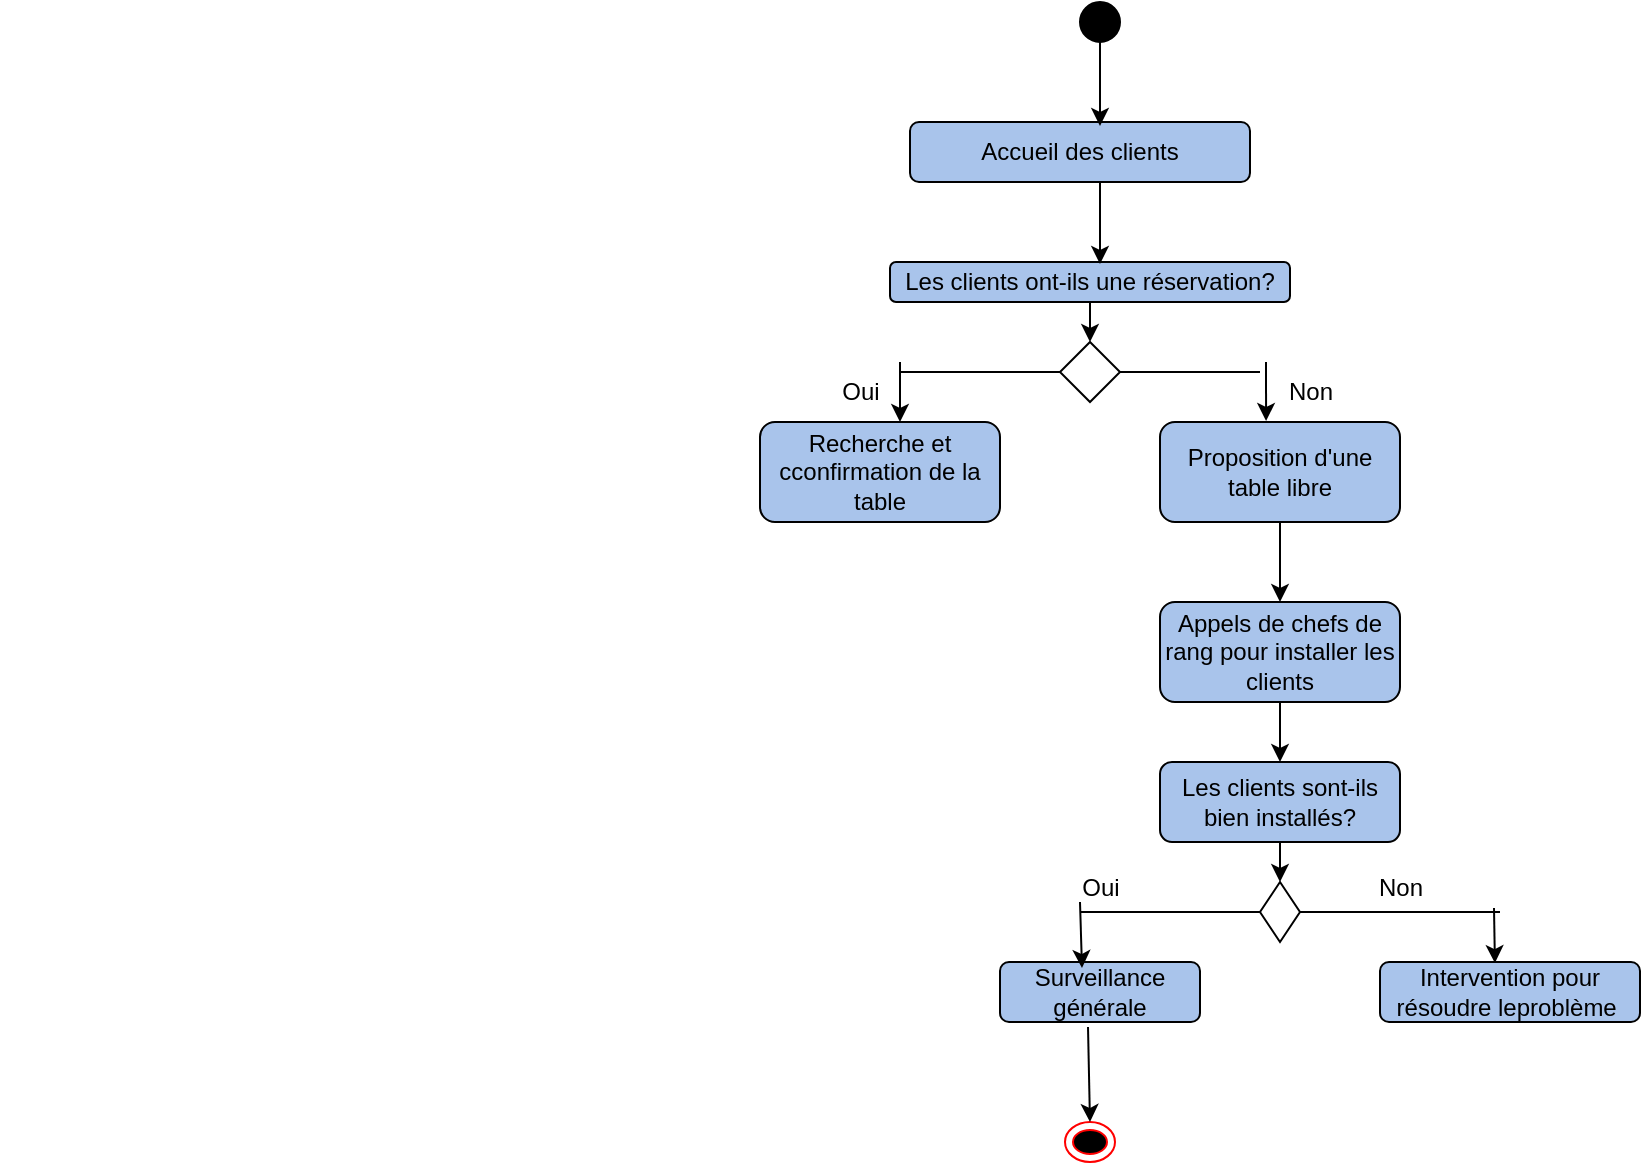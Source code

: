 <mxfile version="24.7.17">
  <diagram name="Page-1" id="i1iN9GN_aKG6pzG3Y_xW">
    <mxGraphModel dx="1034" dy="1688" grid="1" gridSize="10" guides="1" tooltips="1" connect="1" arrows="1" fold="1" page="1" pageScale="1" pageWidth="827" pageHeight="1169" math="0" shadow="0">
      <root>
        <mxCell id="0" />
        <mxCell id="1" parent="0" />
        <mxCell id="Ug6va1SF2czdXn-ihDru-2" value="&lt;div&gt;&lt;div&gt;&lt;br&gt;&lt;/div&gt;&lt;/div&gt;" style="text;html=1;align=center;verticalAlign=middle;resizable=0;points=[];autosize=1;strokeColor=none;fillColor=none;" vertex="1" parent="1">
          <mxGeometry x="80" y="48" width="20" height="30" as="geometry" />
        </mxCell>
        <mxCell id="Ug6va1SF2czdXn-ihDru-3" value="Accueil des clients" style="rounded=1;whiteSpace=wrap;html=1;fillColor=#A9C4EB;" vertex="1" parent="1">
          <mxGeometry x="535" y="-120" width="170" height="30" as="geometry" />
        </mxCell>
        <mxCell id="Ug6va1SF2czdXn-ihDru-5" value="Les clients ont-ils une réservation?" style="rounded=1;whiteSpace=wrap;html=1;fillColor=#A9C4EB;" vertex="1" parent="1">
          <mxGeometry x="525" y="-50" width="200" height="20" as="geometry" />
        </mxCell>
        <mxCell id="Ug6va1SF2czdXn-ihDru-6" value="Recherche et cconfirmation de la table" style="rounded=1;whiteSpace=wrap;html=1;fillColor=#A9C4EB;" vertex="1" parent="1">
          <mxGeometry x="460" y="30" width="120" height="50" as="geometry" />
        </mxCell>
        <mxCell id="Ug6va1SF2czdXn-ihDru-7" value="Proposition d&#39;une table libre" style="rounded=1;whiteSpace=wrap;html=1;fillColor=#A9C4EB;" vertex="1" parent="1">
          <mxGeometry x="660" y="30" width="120" height="50" as="geometry" />
        </mxCell>
        <mxCell id="Ug6va1SF2czdXn-ihDru-8" value="" style="rhombus;whiteSpace=wrap;html=1;" vertex="1" parent="1">
          <mxGeometry x="610" y="-10" width="30" height="30" as="geometry" />
        </mxCell>
        <mxCell id="Ug6va1SF2czdXn-ihDru-9" value="" style="endArrow=none;html=1;rounded=0;exitX=1;exitY=0.5;exitDx=0;exitDy=0;" edge="1" parent="1" source="Ug6va1SF2czdXn-ihDru-8">
          <mxGeometry width="50" height="50" relative="1" as="geometry">
            <mxPoint x="650" y="10" as="sourcePoint" />
            <mxPoint x="710" y="5" as="targetPoint" />
          </mxGeometry>
        </mxCell>
        <mxCell id="Ug6va1SF2czdXn-ihDru-10" value="" style="endArrow=none;html=1;rounded=0;entryX=0;entryY=0.5;entryDx=0;entryDy=0;" edge="1" parent="1" target="Ug6va1SF2czdXn-ihDru-8">
          <mxGeometry width="50" height="50" relative="1" as="geometry">
            <mxPoint x="530" y="5" as="sourcePoint" />
            <mxPoint x="500" as="targetPoint" />
          </mxGeometry>
        </mxCell>
        <mxCell id="Ug6va1SF2czdXn-ihDru-11" value="" style="endArrow=classic;html=1;rounded=0;" edge="1" parent="1">
          <mxGeometry width="50" height="50" relative="1" as="geometry">
            <mxPoint x="530" y="10" as="sourcePoint" />
            <mxPoint x="530" y="30" as="targetPoint" />
            <Array as="points">
              <mxPoint x="530" />
              <mxPoint x="530" y="10" />
            </Array>
          </mxGeometry>
        </mxCell>
        <mxCell id="Ug6va1SF2czdXn-ihDru-12" value="" style="endArrow=classic;html=1;rounded=0;entryX=0.442;entryY=-0.01;entryDx=0;entryDy=0;entryPerimeter=0;" edge="1" parent="1" target="Ug6va1SF2czdXn-ihDru-7">
          <mxGeometry width="50" height="50" relative="1" as="geometry">
            <mxPoint x="713" as="sourcePoint" />
            <mxPoint x="750" y="-40" as="targetPoint" />
          </mxGeometry>
        </mxCell>
        <mxCell id="Ug6va1SF2czdXn-ihDru-15" value="Appels de chefs de rang pour installer les clients" style="rounded=1;whiteSpace=wrap;html=1;fillColor=#A9C4EB;" vertex="1" parent="1">
          <mxGeometry x="660" y="120" width="120" height="50" as="geometry" />
        </mxCell>
        <mxCell id="Ug6va1SF2czdXn-ihDru-16" value="Les clients sont-ils bien installés?" style="rounded=1;whiteSpace=wrap;html=1;fillColor=#A9C4EB;" vertex="1" parent="1">
          <mxGeometry x="660" y="200" width="120" height="40" as="geometry" />
        </mxCell>
        <mxCell id="Ug6va1SF2czdXn-ihDru-17" value="Surveillance générale" style="rounded=1;whiteSpace=wrap;html=1;fillColor=#A9C4EB;" vertex="1" parent="1">
          <mxGeometry x="580" y="300" width="100" height="30" as="geometry" />
        </mxCell>
        <mxCell id="Ug6va1SF2czdXn-ihDru-18" value="Intervention pour résoudre leproblème&amp;nbsp;" style="rounded=1;whiteSpace=wrap;html=1;fillColor=#A9C4EB;" vertex="1" parent="1">
          <mxGeometry x="770" y="300" width="130" height="30" as="geometry" />
        </mxCell>
        <mxCell id="Ug6va1SF2czdXn-ihDru-19" value="" style="rhombus;whiteSpace=wrap;html=1;" vertex="1" parent="1">
          <mxGeometry x="710" y="260" width="20" height="30" as="geometry" />
        </mxCell>
        <mxCell id="Ug6va1SF2czdXn-ihDru-20" value="" style="endArrow=classic;html=1;rounded=0;entryX=0.5;entryY=0;entryDx=0;entryDy=0;" edge="1" parent="1" target="Ug6va1SF2czdXn-ihDru-19">
          <mxGeometry width="50" height="50" relative="1" as="geometry">
            <mxPoint x="720" y="240" as="sourcePoint" />
            <mxPoint x="770" y="190" as="targetPoint" />
          </mxGeometry>
        </mxCell>
        <mxCell id="Ug6va1SF2czdXn-ihDru-21" value="" style="endArrow=classic;html=1;rounded=0;exitX=1;exitY=0.5;exitDx=0;exitDy=0;entryX=0.442;entryY=0.017;entryDx=0;entryDy=0;entryPerimeter=0;" edge="1" parent="1" target="Ug6va1SF2czdXn-ihDru-18">
          <mxGeometry width="50" height="50" relative="1" as="geometry">
            <mxPoint x="827" y="273" as="sourcePoint" />
            <mxPoint x="897" y="228" as="targetPoint" />
          </mxGeometry>
        </mxCell>
        <mxCell id="Ug6va1SF2czdXn-ihDru-22" value="" style="endArrow=classic;html=1;rounded=0;entryX=0.41;entryY=0.1;entryDx=0;entryDy=0;entryPerimeter=0;" edge="1" parent="1" target="Ug6va1SF2czdXn-ihDru-17">
          <mxGeometry width="50" height="50" relative="1" as="geometry">
            <mxPoint x="620" y="270" as="sourcePoint" />
            <mxPoint x="420" y="230" as="targetPoint" />
          </mxGeometry>
        </mxCell>
        <mxCell id="Ug6va1SF2czdXn-ihDru-23" value="" style="endArrow=none;html=1;rounded=0;exitX=1;exitY=0.5;exitDx=0;exitDy=0;" edge="1" parent="1" source="Ug6va1SF2czdXn-ihDru-19">
          <mxGeometry width="50" height="50" relative="1" as="geometry">
            <mxPoint x="750" y="280" as="sourcePoint" />
            <mxPoint x="830" y="275" as="targetPoint" />
          </mxGeometry>
        </mxCell>
        <mxCell id="Ug6va1SF2czdXn-ihDru-24" value="" style="endArrow=none;html=1;rounded=0;entryX=0;entryY=0.5;entryDx=0;entryDy=0;" edge="1" parent="1" target="Ug6va1SF2czdXn-ihDru-19">
          <mxGeometry width="50" height="50" relative="1" as="geometry">
            <mxPoint x="620" y="275" as="sourcePoint" />
            <mxPoint x="710" y="270" as="targetPoint" />
          </mxGeometry>
        </mxCell>
        <mxCell id="Ug6va1SF2czdXn-ihDru-25" value="" style="ellipse;html=1;shape=endState;fillColor=#000000;strokeColor=#ff0000;" vertex="1" parent="1">
          <mxGeometry x="612.5" y="380" width="25" height="20" as="geometry" />
        </mxCell>
        <mxCell id="Ug6va1SF2czdXn-ihDru-26" value="" style="endArrow=classic;html=1;rounded=0;entryX=0.5;entryY=0;entryDx=0;entryDy=0;exitX=0.44;exitY=1.083;exitDx=0;exitDy=0;exitPerimeter=0;" edge="1" parent="1" source="Ug6va1SF2czdXn-ihDru-17" target="Ug6va1SF2czdXn-ihDru-25">
          <mxGeometry width="50" height="50" relative="1" as="geometry">
            <mxPoint x="630" y="350" as="sourcePoint" />
            <mxPoint x="680" y="300" as="targetPoint" />
          </mxGeometry>
        </mxCell>
        <mxCell id="Ug6va1SF2czdXn-ihDru-27" value="" style="ellipse;whiteSpace=wrap;html=1;aspect=fixed;fillColor=#000000;" vertex="1" parent="1">
          <mxGeometry x="620" y="-180" width="20" height="20" as="geometry" />
        </mxCell>
        <mxCell id="Ug6va1SF2czdXn-ihDru-28" value="" style="endArrow=classic;html=1;rounded=0;exitX=0.5;exitY=1;exitDx=0;exitDy=0;" edge="1" parent="1" source="Ug6va1SF2czdXn-ihDru-27">
          <mxGeometry width="50" height="50" relative="1" as="geometry">
            <mxPoint x="620" y="-140" as="sourcePoint" />
            <mxPoint x="630" y="-118" as="targetPoint" />
          </mxGeometry>
        </mxCell>
        <mxCell id="Ug6va1SF2czdXn-ihDru-29" value="" style="endArrow=classic;html=1;rounded=0;" edge="1" parent="1">
          <mxGeometry width="50" height="50" relative="1" as="geometry">
            <mxPoint x="630" y="-90" as="sourcePoint" />
            <mxPoint x="630" y="-49" as="targetPoint" />
          </mxGeometry>
        </mxCell>
        <mxCell id="Ug6va1SF2czdXn-ihDru-30" value="" style="endArrow=classic;html=1;rounded=0;exitX=0.5;exitY=1;exitDx=0;exitDy=0;entryX=0.5;entryY=0;entryDx=0;entryDy=0;" edge="1" parent="1" source="Ug6va1SF2czdXn-ihDru-5" target="Ug6va1SF2czdXn-ihDru-8">
          <mxGeometry width="50" height="50" relative="1" as="geometry">
            <mxPoint x="660" y="-10" as="sourcePoint" />
            <mxPoint x="710" y="-60" as="targetPoint" />
          </mxGeometry>
        </mxCell>
        <mxCell id="Ug6va1SF2czdXn-ihDru-31" value="" style="endArrow=classic;html=1;rounded=0;entryX=0.5;entryY=0;entryDx=0;entryDy=0;" edge="1" parent="1" target="Ug6va1SF2czdXn-ihDru-15">
          <mxGeometry width="50" height="50" relative="1" as="geometry">
            <mxPoint x="720" y="80" as="sourcePoint" />
            <mxPoint x="770" y="30" as="targetPoint" />
          </mxGeometry>
        </mxCell>
        <mxCell id="Ug6va1SF2czdXn-ihDru-32" value="" style="endArrow=classic;html=1;rounded=0;" edge="1" parent="1" target="Ug6va1SF2czdXn-ihDru-16">
          <mxGeometry width="50" height="50" relative="1" as="geometry">
            <mxPoint x="720" y="170" as="sourcePoint" />
            <mxPoint x="770" y="120" as="targetPoint" />
          </mxGeometry>
        </mxCell>
        <mxCell id="Ug6va1SF2czdXn-ihDru-33" value="Non" style="text;html=1;align=center;verticalAlign=middle;resizable=0;points=[];autosize=1;strokeColor=none;fillColor=none;" vertex="1" parent="1">
          <mxGeometry x="710" width="50" height="30" as="geometry" />
        </mxCell>
        <mxCell id="Ug6va1SF2czdXn-ihDru-34" value="Oui" style="text;html=1;align=center;verticalAlign=middle;resizable=0;points=[];autosize=1;strokeColor=none;fillColor=none;" vertex="1" parent="1">
          <mxGeometry x="490" width="40" height="30" as="geometry" />
        </mxCell>
        <mxCell id="Ug6va1SF2czdXn-ihDru-35" value="Oui" style="text;html=1;align=center;verticalAlign=middle;resizable=0;points=[];autosize=1;strokeColor=none;fillColor=none;" vertex="1" parent="1">
          <mxGeometry x="610" y="248" width="40" height="30" as="geometry" />
        </mxCell>
        <mxCell id="Ug6va1SF2czdXn-ihDru-36" value="Non" style="text;html=1;align=center;verticalAlign=middle;resizable=0;points=[];autosize=1;strokeColor=none;fillColor=none;" vertex="1" parent="1">
          <mxGeometry x="755" y="248" width="50" height="30" as="geometry" />
        </mxCell>
      </root>
    </mxGraphModel>
  </diagram>
</mxfile>
